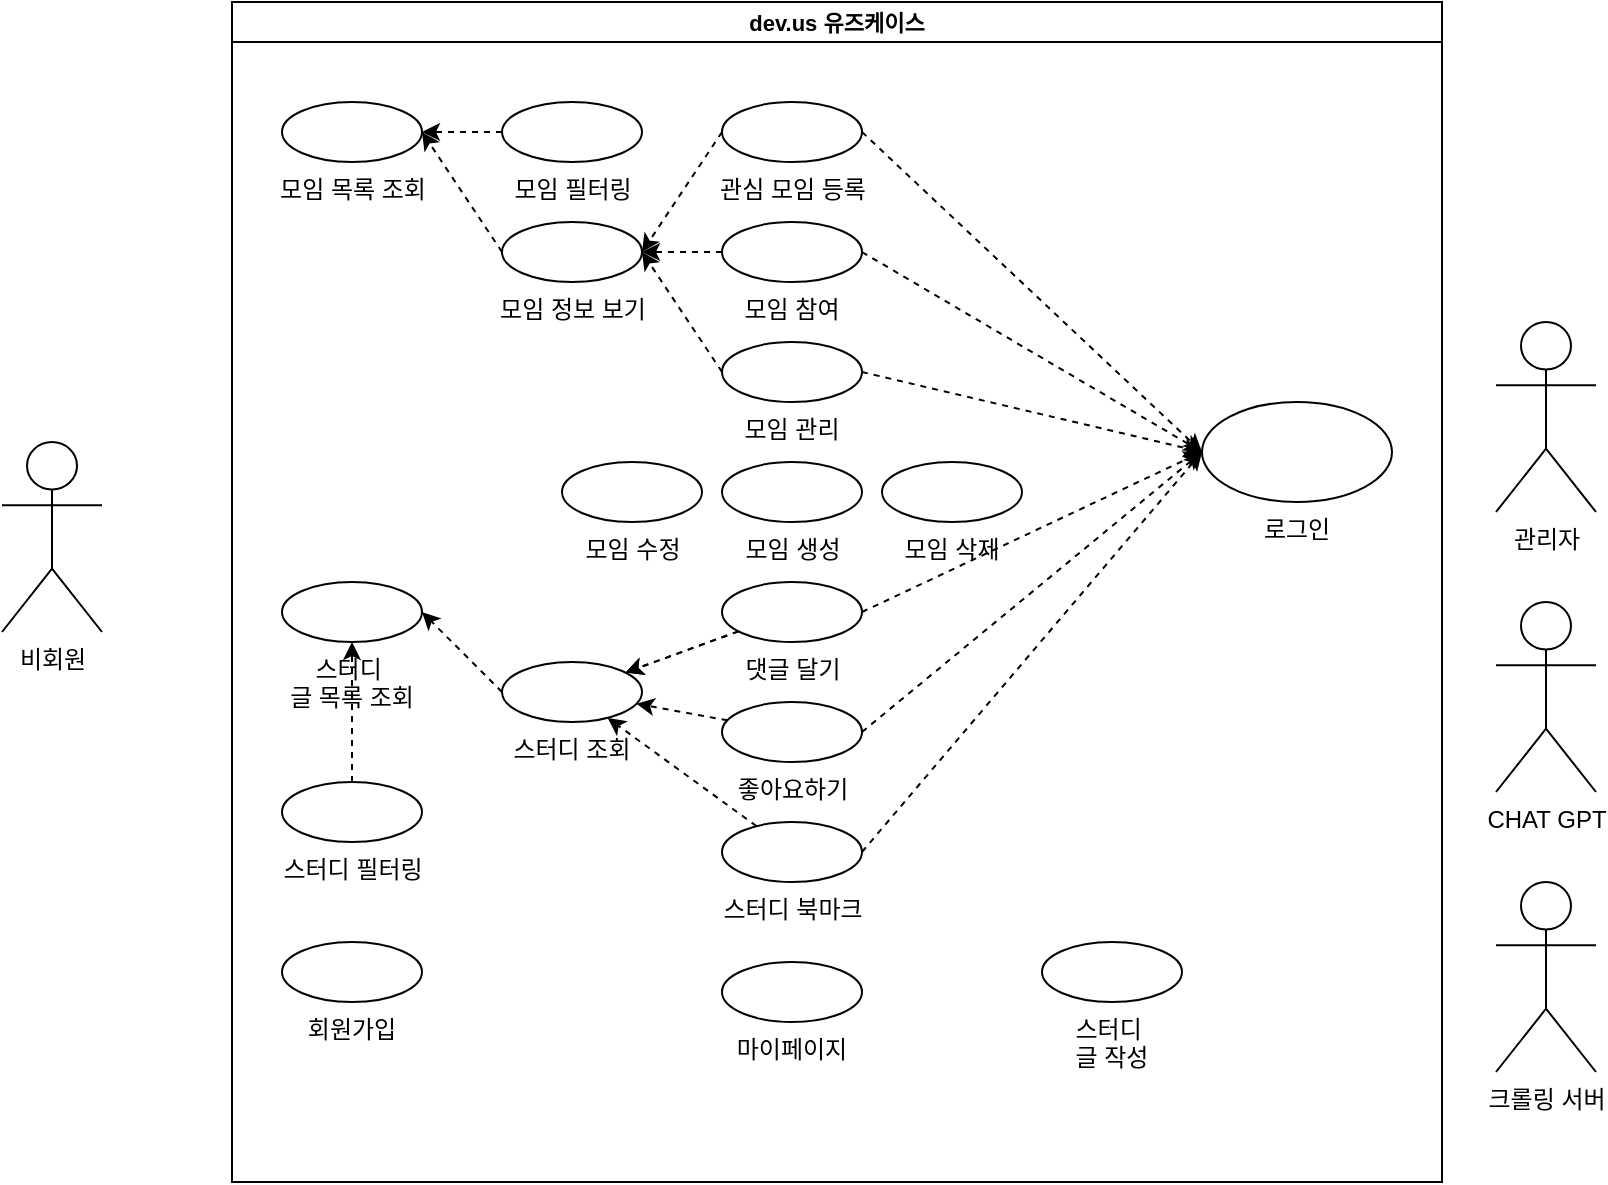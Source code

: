 <mxfile version="24.1.0" type="github">
  <diagram name="페이지-1" id="vtNf_O4pyrF1PvoOcPAS">
    <mxGraphModel dx="1122" dy="715" grid="1" gridSize="10" guides="1" tooltips="1" connect="1" arrows="1" fold="1" page="1" pageScale="1" pageWidth="827" pageHeight="1169" background="none" math="0" shadow="0">
      <root>
        <mxCell id="0" />
        <mxCell id="1" parent="0" />
        <mxCell id="79FIYhNK40KYUNiJSoyX-192" value="dev.us 유즈케이스" style="swimlane;fontFamily=Helvetica;fontSize=11;fontColor=default;labelBackgroundColor=default;startSize=20;" vertex="1" parent="1">
          <mxGeometry x="155" y="550" width="605" height="590" as="geometry" />
        </mxCell>
        <mxCell id="79FIYhNK40KYUNiJSoyX-21" value="로그인" style="ellipse;whiteSpace=wrap;html=1;labelPosition=center;verticalLabelPosition=bottom;align=center;verticalAlign=top;labelBackgroundColor=none;" vertex="1" parent="79FIYhNK40KYUNiJSoyX-192">
          <mxGeometry x="485" y="200" width="95" height="50" as="geometry" />
        </mxCell>
        <mxCell id="79FIYhNK40KYUNiJSoyX-22" value="모임&amp;nbsp;&lt;span style=&quot;background-color: initial;&quot;&gt;목록 조회&lt;/span&gt;" style="ellipse;html=1;labelPosition=center;verticalLabelPosition=bottom;align=center;verticalAlign=top;labelBackgroundColor=none;" vertex="1" parent="79FIYhNK40KYUNiJSoyX-192">
          <mxGeometry x="25" y="50" width="70" height="30" as="geometry" />
        </mxCell>
        <mxCell id="79FIYhNK40KYUNiJSoyX-26" value="모임&amp;nbsp;&lt;span style=&quot;background-color: initial;&quot;&gt;필터링&lt;/span&gt;" style="ellipse;html=1;labelPosition=center;verticalLabelPosition=bottom;align=center;verticalAlign=top;labelBackgroundColor=none;" vertex="1" parent="79FIYhNK40KYUNiJSoyX-192">
          <mxGeometry x="135" y="50" width="70" height="30" as="geometry" />
        </mxCell>
        <mxCell id="79FIYhNK40KYUNiJSoyX-56" value="" style="rounded=0;orthogonalLoop=1;jettySize=auto;html=1;fontFamily=Helvetica;fontSize=12;fontColor=default;dashed=1;labelBackgroundColor=none;exitX=0;exitY=0.5;exitDx=0;exitDy=0;entryX=1;entryY=0.5;entryDx=0;entryDy=0;" edge="1" parent="79FIYhNK40KYUNiJSoyX-192" source="79FIYhNK40KYUNiJSoyX-26" target="79FIYhNK40KYUNiJSoyX-22">
          <mxGeometry relative="1" as="geometry" />
        </mxCell>
        <mxCell id="79FIYhNK40KYUNiJSoyX-70" value="" style="rounded=0;orthogonalLoop=1;jettySize=auto;html=1;exitX=0;exitY=0.5;exitDx=0;exitDy=0;entryX=1;entryY=0.5;entryDx=0;entryDy=0;dashed=1;" edge="1" parent="79FIYhNK40KYUNiJSoyX-192" source="79FIYhNK40KYUNiJSoyX-33" target="79FIYhNK40KYUNiJSoyX-27">
          <mxGeometry relative="1" as="geometry">
            <mxPoint x="-125" y="208.33" as="sourcePoint" />
            <mxPoint x="-145" y="238.33" as="targetPoint" />
          </mxGeometry>
        </mxCell>
        <mxCell id="79FIYhNK40KYUNiJSoyX-72" value="" style="rounded=0;orthogonalLoop=1;jettySize=auto;html=1;exitX=0;exitY=0.5;exitDx=0;exitDy=0;entryX=1;entryY=0.5;entryDx=0;entryDy=0;dashed=1;" edge="1" parent="79FIYhNK40KYUNiJSoyX-192" source="79FIYhNK40KYUNiJSoyX-34" target="79FIYhNK40KYUNiJSoyX-27">
          <mxGeometry relative="1" as="geometry">
            <mxPoint x="-215" y="108.33" as="targetPoint" />
          </mxGeometry>
        </mxCell>
        <mxCell id="79FIYhNK40KYUNiJSoyX-210" style="edgeStyle=none;rounded=0;orthogonalLoop=1;jettySize=auto;html=1;exitX=0;exitY=0.5;exitDx=0;exitDy=0;entryX=1;entryY=0.5;entryDx=0;entryDy=0;dashed=1;strokeColor=default;align=center;verticalAlign=middle;fontFamily=Helvetica;fontSize=11;fontColor=default;labelBackgroundColor=default;endArrow=classic;" edge="1" parent="79FIYhNK40KYUNiJSoyX-192" source="79FIYhNK40KYUNiJSoyX-27" target="79FIYhNK40KYUNiJSoyX-22">
          <mxGeometry relative="1" as="geometry" />
        </mxCell>
        <mxCell id="79FIYhNK40KYUNiJSoyX-27" value="모임&amp;nbsp;&lt;span style=&quot;background-color: initial;&quot;&gt;정보 보기&lt;/span&gt;" style="ellipse;html=1;labelPosition=center;verticalLabelPosition=bottom;align=center;verticalAlign=top;labelBackgroundColor=none;" vertex="1" parent="79FIYhNK40KYUNiJSoyX-192">
          <mxGeometry x="135" y="110" width="70" height="30" as="geometry" />
        </mxCell>
        <mxCell id="79FIYhNK40KYUNiJSoyX-232" style="edgeStyle=none;rounded=0;orthogonalLoop=1;jettySize=auto;html=1;exitX=1;exitY=0.5;exitDx=0;exitDy=0;entryX=0;entryY=0.5;entryDx=0;entryDy=0;dashed=1;strokeColor=default;align=center;verticalAlign=middle;fontFamily=Helvetica;fontSize=11;fontColor=default;labelBackgroundColor=default;endArrow=classic;" edge="1" parent="79FIYhNK40KYUNiJSoyX-192" source="79FIYhNK40KYUNiJSoyX-33" target="79FIYhNK40KYUNiJSoyX-21">
          <mxGeometry relative="1" as="geometry" />
        </mxCell>
        <mxCell id="79FIYhNK40KYUNiJSoyX-33" value="모임 참여" style="ellipse;whiteSpace=wrap;html=1;labelPosition=center;verticalLabelPosition=bottom;align=center;verticalAlign=top;labelBackgroundColor=none;" vertex="1" parent="79FIYhNK40KYUNiJSoyX-192">
          <mxGeometry x="245" y="110" width="70" height="30" as="geometry" />
        </mxCell>
        <mxCell id="79FIYhNK40KYUNiJSoyX-231" style="edgeStyle=none;rounded=0;orthogonalLoop=1;jettySize=auto;html=1;exitX=1;exitY=0.5;exitDx=0;exitDy=0;entryX=0;entryY=0.5;entryDx=0;entryDy=0;dashed=1;strokeColor=default;align=center;verticalAlign=middle;fontFamily=Helvetica;fontSize=11;fontColor=default;labelBackgroundColor=default;endArrow=classic;" edge="1" parent="79FIYhNK40KYUNiJSoyX-192" source="79FIYhNK40KYUNiJSoyX-34" target="79FIYhNK40KYUNiJSoyX-21">
          <mxGeometry relative="1" as="geometry" />
        </mxCell>
        <mxCell id="79FIYhNK40KYUNiJSoyX-34" value="관심 모임&amp;nbsp;&lt;span style=&quot;background-color: initial;&quot;&gt;등록&lt;/span&gt;" style="ellipse;html=1;labelPosition=center;verticalLabelPosition=bottom;align=center;verticalAlign=top;labelBackgroundColor=none;" vertex="1" parent="79FIYhNK40KYUNiJSoyX-192">
          <mxGeometry x="245" y="50" width="70" height="30" as="geometry" />
        </mxCell>
        <mxCell id="79FIYhNK40KYUNiJSoyX-31" value="모임 생성" style="ellipse;html=1;labelPosition=center;verticalLabelPosition=bottom;align=center;verticalAlign=top;labelBackgroundColor=none;" vertex="1" parent="79FIYhNK40KYUNiJSoyX-192">
          <mxGeometry x="245" y="230" width="70" height="30" as="geometry" />
        </mxCell>
        <mxCell id="79FIYhNK40KYUNiJSoyX-187" value="" style="edgeStyle=none;rounded=0;orthogonalLoop=1;jettySize=auto;html=1;dashed=1;strokeColor=default;align=center;verticalAlign=middle;fontFamily=Helvetica;fontSize=11;fontColor=default;labelBackgroundColor=default;endArrow=classic;entryX=1;entryY=0.5;entryDx=0;entryDy=0;exitX=0;exitY=0.5;exitDx=0;exitDy=0;" edge="1" parent="79FIYhNK40KYUNiJSoyX-192" source="79FIYhNK40KYUNiJSoyX-32" target="79FIYhNK40KYUNiJSoyX-27">
          <mxGeometry relative="1" as="geometry">
            <mxPoint x="190" y="500" as="targetPoint" />
          </mxGeometry>
        </mxCell>
        <mxCell id="79FIYhNK40KYUNiJSoyX-233" style="edgeStyle=none;rounded=0;orthogonalLoop=1;jettySize=auto;html=1;exitX=1;exitY=0.5;exitDx=0;exitDy=0;entryX=0;entryY=0.5;entryDx=0;entryDy=0;dashed=1;strokeColor=default;align=center;verticalAlign=middle;fontFamily=Helvetica;fontSize=11;fontColor=default;labelBackgroundColor=default;endArrow=classic;" edge="1" parent="79FIYhNK40KYUNiJSoyX-192" source="79FIYhNK40KYUNiJSoyX-32" target="79FIYhNK40KYUNiJSoyX-21">
          <mxGeometry relative="1" as="geometry" />
        </mxCell>
        <mxCell id="79FIYhNK40KYUNiJSoyX-32" value="모임 관리" style="ellipse;whiteSpace=wrap;html=1;labelPosition=center;verticalLabelPosition=bottom;align=center;verticalAlign=top;labelBackgroundColor=none;" vertex="1" parent="79FIYhNK40KYUNiJSoyX-192">
          <mxGeometry x="245" y="170" width="70" height="30" as="geometry" />
        </mxCell>
        <mxCell id="79FIYhNK40KYUNiJSoyX-73" value="모임 수정" style="ellipse;html=1;labelPosition=center;verticalLabelPosition=bottom;align=center;verticalAlign=top;labelBackgroundColor=none;" vertex="1" parent="79FIYhNK40KYUNiJSoyX-192">
          <mxGeometry x="165" y="230" width="70" height="30" as="geometry" />
        </mxCell>
        <mxCell id="79FIYhNK40KYUNiJSoyX-75" value="모임 삭제" style="ellipse;whiteSpace=wrap;html=1;labelPosition=center;verticalLabelPosition=bottom;align=center;verticalAlign=top;labelBackgroundColor=none;" vertex="1" parent="79FIYhNK40KYUNiJSoyX-192">
          <mxGeometry x="325" y="230" width="70" height="30" as="geometry" />
        </mxCell>
        <mxCell id="79FIYhNK40KYUNiJSoyX-137" value="&lt;div&gt;스터디 조회&lt;/div&gt;" style="ellipse;whiteSpace=wrap;html=1;labelPosition=center;verticalLabelPosition=bottom;align=center;verticalAlign=top;labelBackgroundColor=none;" vertex="1" parent="79FIYhNK40KYUNiJSoyX-192">
          <mxGeometry x="135" y="330" width="70" height="30" as="geometry" />
        </mxCell>
        <mxCell id="79FIYhNK40KYUNiJSoyX-218" value="" style="edgeStyle=none;rounded=0;orthogonalLoop=1;jettySize=auto;html=1;dashed=1;strokeColor=default;align=center;verticalAlign=middle;fontFamily=Helvetica;fontSize=11;fontColor=default;labelBackgroundColor=default;endArrow=classic;" edge="1" parent="79FIYhNK40KYUNiJSoyX-192" source="79FIYhNK40KYUNiJSoyX-37" target="79FIYhNK40KYUNiJSoyX-137">
          <mxGeometry relative="1" as="geometry" />
        </mxCell>
        <mxCell id="79FIYhNK40KYUNiJSoyX-234" style="edgeStyle=none;rounded=0;orthogonalLoop=1;jettySize=auto;html=1;exitX=1;exitY=0.5;exitDx=0;exitDy=0;dashed=1;strokeColor=default;align=center;verticalAlign=middle;fontFamily=Helvetica;fontSize=11;fontColor=default;labelBackgroundColor=default;endArrow=classic;entryX=0;entryY=0.5;entryDx=0;entryDy=0;" edge="1" parent="79FIYhNK40KYUNiJSoyX-192" source="79FIYhNK40KYUNiJSoyX-37" target="79FIYhNK40KYUNiJSoyX-21">
          <mxGeometry relative="1" as="geometry">
            <mxPoint x="513" y="310" as="targetPoint" />
          </mxGeometry>
        </mxCell>
        <mxCell id="79FIYhNK40KYUNiJSoyX-37" value="&lt;span style=&quot;background-color: initial;&quot;&gt;댓글 달기&lt;/span&gt;" style="ellipse;html=1;labelPosition=center;verticalLabelPosition=bottom;align=center;verticalAlign=top;labelBackgroundColor=none;" vertex="1" parent="79FIYhNK40KYUNiJSoyX-192">
          <mxGeometry x="245" y="290" width="70" height="30" as="geometry" />
        </mxCell>
        <mxCell id="79FIYhNK40KYUNiJSoyX-236" style="edgeStyle=none;rounded=0;orthogonalLoop=1;jettySize=auto;html=1;exitX=1;exitY=0.5;exitDx=0;exitDy=0;entryX=0;entryY=0.5;entryDx=0;entryDy=0;dashed=1;strokeColor=default;align=center;verticalAlign=middle;fontFamily=Helvetica;fontSize=11;fontColor=default;labelBackgroundColor=default;endArrow=classic;" edge="1" parent="79FIYhNK40KYUNiJSoyX-192" source="79FIYhNK40KYUNiJSoyX-110" target="79FIYhNK40KYUNiJSoyX-21">
          <mxGeometry relative="1" as="geometry" />
        </mxCell>
        <mxCell id="79FIYhNK40KYUNiJSoyX-110" value="스터디 &lt;span style=&quot;background-color: initial;&quot;&gt;북마크&lt;/span&gt;" style="ellipse;html=1;labelPosition=center;verticalLabelPosition=bottom;align=center;verticalAlign=top;labelBackgroundColor=none;" vertex="1" parent="79FIYhNK40KYUNiJSoyX-192">
          <mxGeometry x="245" y="410" width="70" height="30" as="geometry" />
        </mxCell>
        <mxCell id="79FIYhNK40KYUNiJSoyX-235" style="edgeStyle=none;rounded=0;orthogonalLoop=1;jettySize=auto;html=1;exitX=1;exitY=0.5;exitDx=0;exitDy=0;entryX=0;entryY=0.5;entryDx=0;entryDy=0;dashed=1;strokeColor=default;align=center;verticalAlign=middle;fontFamily=Helvetica;fontSize=11;fontColor=default;labelBackgroundColor=default;endArrow=classic;" edge="1" parent="79FIYhNK40KYUNiJSoyX-192" source="79FIYhNK40KYUNiJSoyX-104" target="79FIYhNK40KYUNiJSoyX-21">
          <mxGeometry relative="1" as="geometry" />
        </mxCell>
        <mxCell id="79FIYhNK40KYUNiJSoyX-104" value="&lt;span style=&quot;background-color: initial;&quot;&gt;좋아요하기&lt;/span&gt;" style="ellipse;html=1;labelPosition=center;verticalLabelPosition=bottom;align=center;verticalAlign=top;labelBackgroundColor=none;" vertex="1" parent="79FIYhNK40KYUNiJSoyX-192">
          <mxGeometry x="245" y="350" width="70" height="30" as="geometry" />
        </mxCell>
        <mxCell id="79FIYhNK40KYUNiJSoyX-144" value="" style="rounded=0;orthogonalLoop=1;jettySize=auto;html=1;dashed=1;" edge="1" parent="79FIYhNK40KYUNiJSoyX-192" source="79FIYhNK40KYUNiJSoyX-37" target="79FIYhNK40KYUNiJSoyX-137">
          <mxGeometry relative="1" as="geometry" />
        </mxCell>
        <mxCell id="79FIYhNK40KYUNiJSoyX-142" value="" style="rounded=0;orthogonalLoop=1;jettySize=auto;html=1;dashed=1;" edge="1" parent="79FIYhNK40KYUNiJSoyX-192" source="79FIYhNK40KYUNiJSoyX-110" target="79FIYhNK40KYUNiJSoyX-137">
          <mxGeometry relative="1" as="geometry" />
        </mxCell>
        <mxCell id="79FIYhNK40KYUNiJSoyX-143" value="" style="rounded=0;orthogonalLoop=1;jettySize=auto;html=1;dashed=1;" edge="1" parent="79FIYhNK40KYUNiJSoyX-192" source="79FIYhNK40KYUNiJSoyX-104" target="79FIYhNK40KYUNiJSoyX-137">
          <mxGeometry relative="1" as="geometry" />
        </mxCell>
        <mxCell id="79FIYhNK40KYUNiJSoyX-36" value="스터디&amp;nbsp;&lt;div&gt;글 목록 조회&lt;/div&gt;" style="ellipse;whiteSpace=wrap;html=1;labelPosition=center;verticalLabelPosition=bottom;align=center;verticalAlign=top;labelBackgroundColor=none;" vertex="1" parent="79FIYhNK40KYUNiJSoyX-192">
          <mxGeometry x="25" y="290" width="70" height="30" as="geometry" />
        </mxCell>
        <mxCell id="79FIYhNK40KYUNiJSoyX-226" style="edgeStyle=none;rounded=0;orthogonalLoop=1;jettySize=auto;html=1;exitX=0.5;exitY=0;exitDx=0;exitDy=0;entryX=0.5;entryY=1;entryDx=0;entryDy=0;dashed=1;strokeColor=default;align=center;verticalAlign=middle;fontFamily=Helvetica;fontSize=11;fontColor=default;labelBackgroundColor=default;endArrow=classic;" edge="1" parent="79FIYhNK40KYUNiJSoyX-192" source="79FIYhNK40KYUNiJSoyX-38" target="79FIYhNK40KYUNiJSoyX-36">
          <mxGeometry relative="1" as="geometry" />
        </mxCell>
        <mxCell id="79FIYhNK40KYUNiJSoyX-38" value="스터디&amp;nbsp;&lt;span style=&quot;background-color: initial;&quot;&gt;필터링&lt;/span&gt;" style="ellipse;html=1;labelPosition=center;verticalLabelPosition=bottom;align=center;verticalAlign=top;labelBackgroundColor=none;" vertex="1" parent="79FIYhNK40KYUNiJSoyX-192">
          <mxGeometry x="25" y="390" width="70" height="30" as="geometry" />
        </mxCell>
        <mxCell id="79FIYhNK40KYUNiJSoyX-219" style="edgeStyle=none;rounded=0;orthogonalLoop=1;jettySize=auto;html=1;exitX=0;exitY=0.5;exitDx=0;exitDy=0;dashed=1;strokeColor=default;align=center;verticalAlign=middle;fontFamily=Helvetica;fontSize=11;fontColor=default;labelBackgroundColor=default;endArrow=classic;" edge="1" parent="79FIYhNK40KYUNiJSoyX-192" source="79FIYhNK40KYUNiJSoyX-137">
          <mxGeometry relative="1" as="geometry">
            <mxPoint x="95" y="305" as="targetPoint" />
          </mxGeometry>
        </mxCell>
        <mxCell id="79FIYhNK40KYUNiJSoyX-229" value="회원가입" style="ellipse;whiteSpace=wrap;html=1;labelPosition=center;verticalLabelPosition=bottom;align=center;verticalAlign=top;labelBackgroundColor=none;" vertex="1" parent="79FIYhNK40KYUNiJSoyX-192">
          <mxGeometry x="25" y="470" width="70" height="30" as="geometry" />
        </mxCell>
        <mxCell id="79FIYhNK40KYUNiJSoyX-237" value="마이페이지" style="ellipse;whiteSpace=wrap;html=1;labelPosition=center;verticalLabelPosition=bottom;align=center;verticalAlign=top;labelBackgroundColor=none;" vertex="1" parent="79FIYhNK40KYUNiJSoyX-192">
          <mxGeometry x="245" y="480" width="70" height="30" as="geometry" />
        </mxCell>
        <mxCell id="79FIYhNK40KYUNiJSoyX-82" value="스터디&amp;nbsp;&lt;div&gt;글 작성&lt;/div&gt;" style="ellipse;whiteSpace=wrap;html=1;labelPosition=center;verticalLabelPosition=bottom;align=center;verticalAlign=top;labelBackgroundColor=none;" vertex="1" parent="79FIYhNK40KYUNiJSoyX-192">
          <mxGeometry x="405" y="470" width="70" height="30" as="geometry" />
        </mxCell>
        <mxCell id="79FIYhNK40KYUNiJSoyX-214" value="관리자" style="shape=umlActor;verticalLabelPosition=bottom;verticalAlign=top;html=1;outlineConnect=0;rounded=0;labelBackgroundColor=none;" vertex="1" parent="1">
          <mxGeometry x="787" y="710" width="50" height="95" as="geometry" />
        </mxCell>
        <mxCell id="79FIYhNK40KYUNiJSoyX-220" value="CHAT GPT" style="shape=umlActor;verticalLabelPosition=bottom;verticalAlign=top;html=1;outlineConnect=0;rounded=0;labelBackgroundColor=none;" vertex="1" parent="1">
          <mxGeometry x="787" y="850" width="50" height="95" as="geometry" />
        </mxCell>
        <mxCell id="79FIYhNK40KYUNiJSoyX-221" value="크롤링 서버" style="shape=umlActor;verticalLabelPosition=bottom;verticalAlign=top;html=1;outlineConnect=0;rounded=0;labelBackgroundColor=none;" vertex="1" parent="1">
          <mxGeometry x="787" y="990" width="50" height="95" as="geometry" />
        </mxCell>
        <mxCell id="79FIYhNK40KYUNiJSoyX-227" value="비회원" style="shape=umlActor;verticalLabelPosition=bottom;verticalAlign=top;html=1;outlineConnect=0;rounded=0;labelBackgroundColor=none;" vertex="1" parent="1">
          <mxGeometry x="40" y="770" width="50" height="95" as="geometry" />
        </mxCell>
      </root>
    </mxGraphModel>
  </diagram>
</mxfile>
